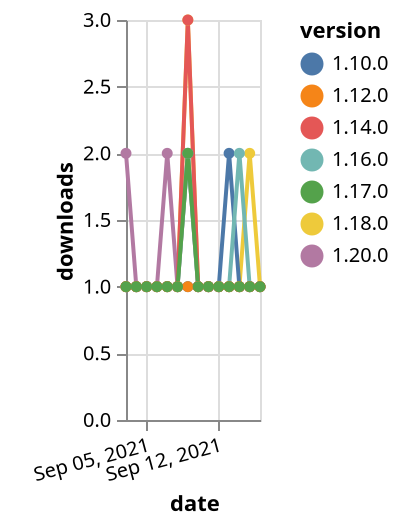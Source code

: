 {"$schema": "https://vega.github.io/schema/vega-lite/v5.json", "description": "A simple bar chart with embedded data.", "data": {"values": [{"date": "2021-09-03", "total": 172, "delta": 1, "version": "1.18.0"}, {"date": "2021-09-04", "total": 173, "delta": 1, "version": "1.18.0"}, {"date": "2021-09-05", "total": 174, "delta": 1, "version": "1.18.0"}, {"date": "2021-09-06", "total": 175, "delta": 1, "version": "1.18.0"}, {"date": "2021-09-07", "total": 176, "delta": 1, "version": "1.18.0"}, {"date": "2021-09-08", "total": 177, "delta": 1, "version": "1.18.0"}, {"date": "2021-09-09", "total": 180, "delta": 3, "version": "1.18.0"}, {"date": "2021-09-10", "total": 181, "delta": 1, "version": "1.18.0"}, {"date": "2021-09-11", "total": 182, "delta": 1, "version": "1.18.0"}, {"date": "2021-09-12", "total": 183, "delta": 1, "version": "1.18.0"}, {"date": "2021-09-13", "total": 184, "delta": 1, "version": "1.18.0"}, {"date": "2021-09-14", "total": 185, "delta": 1, "version": "1.18.0"}, {"date": "2021-09-15", "total": 187, "delta": 2, "version": "1.18.0"}, {"date": "2021-09-16", "total": 188, "delta": 1, "version": "1.18.0"}, {"date": "2021-09-03", "total": 225, "delta": 1, "version": "1.10.0"}, {"date": "2021-09-04", "total": 226, "delta": 1, "version": "1.10.0"}, {"date": "2021-09-05", "total": 227, "delta": 1, "version": "1.10.0"}, {"date": "2021-09-06", "total": 228, "delta": 1, "version": "1.10.0"}, {"date": "2021-09-07", "total": 229, "delta": 1, "version": "1.10.0"}, {"date": "2021-09-08", "total": 230, "delta": 1, "version": "1.10.0"}, {"date": "2021-09-09", "total": 231, "delta": 1, "version": "1.10.0"}, {"date": "2021-09-10", "total": 232, "delta": 1, "version": "1.10.0"}, {"date": "2021-09-11", "total": 233, "delta": 1, "version": "1.10.0"}, {"date": "2021-09-12", "total": 234, "delta": 1, "version": "1.10.0"}, {"date": "2021-09-13", "total": 236, "delta": 2, "version": "1.10.0"}, {"date": "2021-09-14", "total": 237, "delta": 1, "version": "1.10.0"}, {"date": "2021-09-15", "total": 238, "delta": 1, "version": "1.10.0"}, {"date": "2021-09-16", "total": 239, "delta": 1, "version": "1.10.0"}, {"date": "2021-09-03", "total": 121, "delta": 2, "version": "1.20.0"}, {"date": "2021-09-04", "total": 122, "delta": 1, "version": "1.20.0"}, {"date": "2021-09-05", "total": 123, "delta": 1, "version": "1.20.0"}, {"date": "2021-09-06", "total": 124, "delta": 1, "version": "1.20.0"}, {"date": "2021-09-07", "total": 126, "delta": 2, "version": "1.20.0"}, {"date": "2021-09-08", "total": 127, "delta": 1, "version": "1.20.0"}, {"date": "2021-09-09", "total": 129, "delta": 2, "version": "1.20.0"}, {"date": "2021-09-10", "total": 130, "delta": 1, "version": "1.20.0"}, {"date": "2021-09-11", "total": 131, "delta": 1, "version": "1.20.0"}, {"date": "2021-09-12", "total": 132, "delta": 1, "version": "1.20.0"}, {"date": "2021-09-13", "total": 133, "delta": 1, "version": "1.20.0"}, {"date": "2021-09-14", "total": 134, "delta": 1, "version": "1.20.0"}, {"date": "2021-09-15", "total": 135, "delta": 1, "version": "1.20.0"}, {"date": "2021-09-16", "total": 136, "delta": 1, "version": "1.20.0"}, {"date": "2021-09-03", "total": 158, "delta": 1, "version": "1.16.0"}, {"date": "2021-09-04", "total": 159, "delta": 1, "version": "1.16.0"}, {"date": "2021-09-05", "total": 160, "delta": 1, "version": "1.16.0"}, {"date": "2021-09-06", "total": 161, "delta": 1, "version": "1.16.0"}, {"date": "2021-09-07", "total": 162, "delta": 1, "version": "1.16.0"}, {"date": "2021-09-08", "total": 163, "delta": 1, "version": "1.16.0"}, {"date": "2021-09-09", "total": 165, "delta": 2, "version": "1.16.0"}, {"date": "2021-09-10", "total": 166, "delta": 1, "version": "1.16.0"}, {"date": "2021-09-11", "total": 167, "delta": 1, "version": "1.16.0"}, {"date": "2021-09-12", "total": 168, "delta": 1, "version": "1.16.0"}, {"date": "2021-09-13", "total": 169, "delta": 1, "version": "1.16.0"}, {"date": "2021-09-14", "total": 171, "delta": 2, "version": "1.16.0"}, {"date": "2021-09-15", "total": 172, "delta": 1, "version": "1.16.0"}, {"date": "2021-09-16", "total": 173, "delta": 1, "version": "1.16.0"}, {"date": "2021-09-03", "total": 173, "delta": 1, "version": "1.14.0"}, {"date": "2021-09-04", "total": 174, "delta": 1, "version": "1.14.0"}, {"date": "2021-09-05", "total": 175, "delta": 1, "version": "1.14.0"}, {"date": "2021-09-06", "total": 176, "delta": 1, "version": "1.14.0"}, {"date": "2021-09-07", "total": 177, "delta": 1, "version": "1.14.0"}, {"date": "2021-09-08", "total": 178, "delta": 1, "version": "1.14.0"}, {"date": "2021-09-09", "total": 181, "delta": 3, "version": "1.14.0"}, {"date": "2021-09-10", "total": 182, "delta": 1, "version": "1.14.0"}, {"date": "2021-09-11", "total": 183, "delta": 1, "version": "1.14.0"}, {"date": "2021-09-12", "total": 184, "delta": 1, "version": "1.14.0"}, {"date": "2021-09-13", "total": 185, "delta": 1, "version": "1.14.0"}, {"date": "2021-09-14", "total": 186, "delta": 1, "version": "1.14.0"}, {"date": "2021-09-15", "total": 187, "delta": 1, "version": "1.14.0"}, {"date": "2021-09-16", "total": 188, "delta": 1, "version": "1.14.0"}, {"date": "2021-09-03", "total": 313, "delta": 1, "version": "1.12.0"}, {"date": "2021-09-04", "total": 314, "delta": 1, "version": "1.12.0"}, {"date": "2021-09-05", "total": 315, "delta": 1, "version": "1.12.0"}, {"date": "2021-09-06", "total": 316, "delta": 1, "version": "1.12.0"}, {"date": "2021-09-07", "total": 317, "delta": 1, "version": "1.12.0"}, {"date": "2021-09-08", "total": 318, "delta": 1, "version": "1.12.0"}, {"date": "2021-09-09", "total": 319, "delta": 1, "version": "1.12.0"}, {"date": "2021-09-10", "total": 320, "delta": 1, "version": "1.12.0"}, {"date": "2021-09-11", "total": 321, "delta": 1, "version": "1.12.0"}, {"date": "2021-09-12", "total": 322, "delta": 1, "version": "1.12.0"}, {"date": "2021-09-13", "total": 323, "delta": 1, "version": "1.12.0"}, {"date": "2021-09-14", "total": 324, "delta": 1, "version": "1.12.0"}, {"date": "2021-09-15", "total": 325, "delta": 1, "version": "1.12.0"}, {"date": "2021-09-16", "total": 326, "delta": 1, "version": "1.12.0"}, {"date": "2021-09-03", "total": 140, "delta": 1, "version": "1.17.0"}, {"date": "2021-09-04", "total": 141, "delta": 1, "version": "1.17.0"}, {"date": "2021-09-05", "total": 142, "delta": 1, "version": "1.17.0"}, {"date": "2021-09-06", "total": 143, "delta": 1, "version": "1.17.0"}, {"date": "2021-09-07", "total": 144, "delta": 1, "version": "1.17.0"}, {"date": "2021-09-08", "total": 145, "delta": 1, "version": "1.17.0"}, {"date": "2021-09-09", "total": 147, "delta": 2, "version": "1.17.0"}, {"date": "2021-09-10", "total": 148, "delta": 1, "version": "1.17.0"}, {"date": "2021-09-11", "total": 149, "delta": 1, "version": "1.17.0"}, {"date": "2021-09-12", "total": 150, "delta": 1, "version": "1.17.0"}, {"date": "2021-09-13", "total": 151, "delta": 1, "version": "1.17.0"}, {"date": "2021-09-14", "total": 152, "delta": 1, "version": "1.17.0"}, {"date": "2021-09-15", "total": 153, "delta": 1, "version": "1.17.0"}, {"date": "2021-09-16", "total": 154, "delta": 1, "version": "1.17.0"}]}, "width": "container", "mark": {"type": "line", "point": {"filled": true}}, "encoding": {"x": {"field": "date", "type": "temporal", "timeUnit": "yearmonthdate", "title": "date", "axis": {"labelAngle": -15}}, "y": {"field": "delta", "type": "quantitative", "title": "downloads"}, "color": {"field": "version", "type": "nominal"}, "tooltip": {"field": "delta"}}}